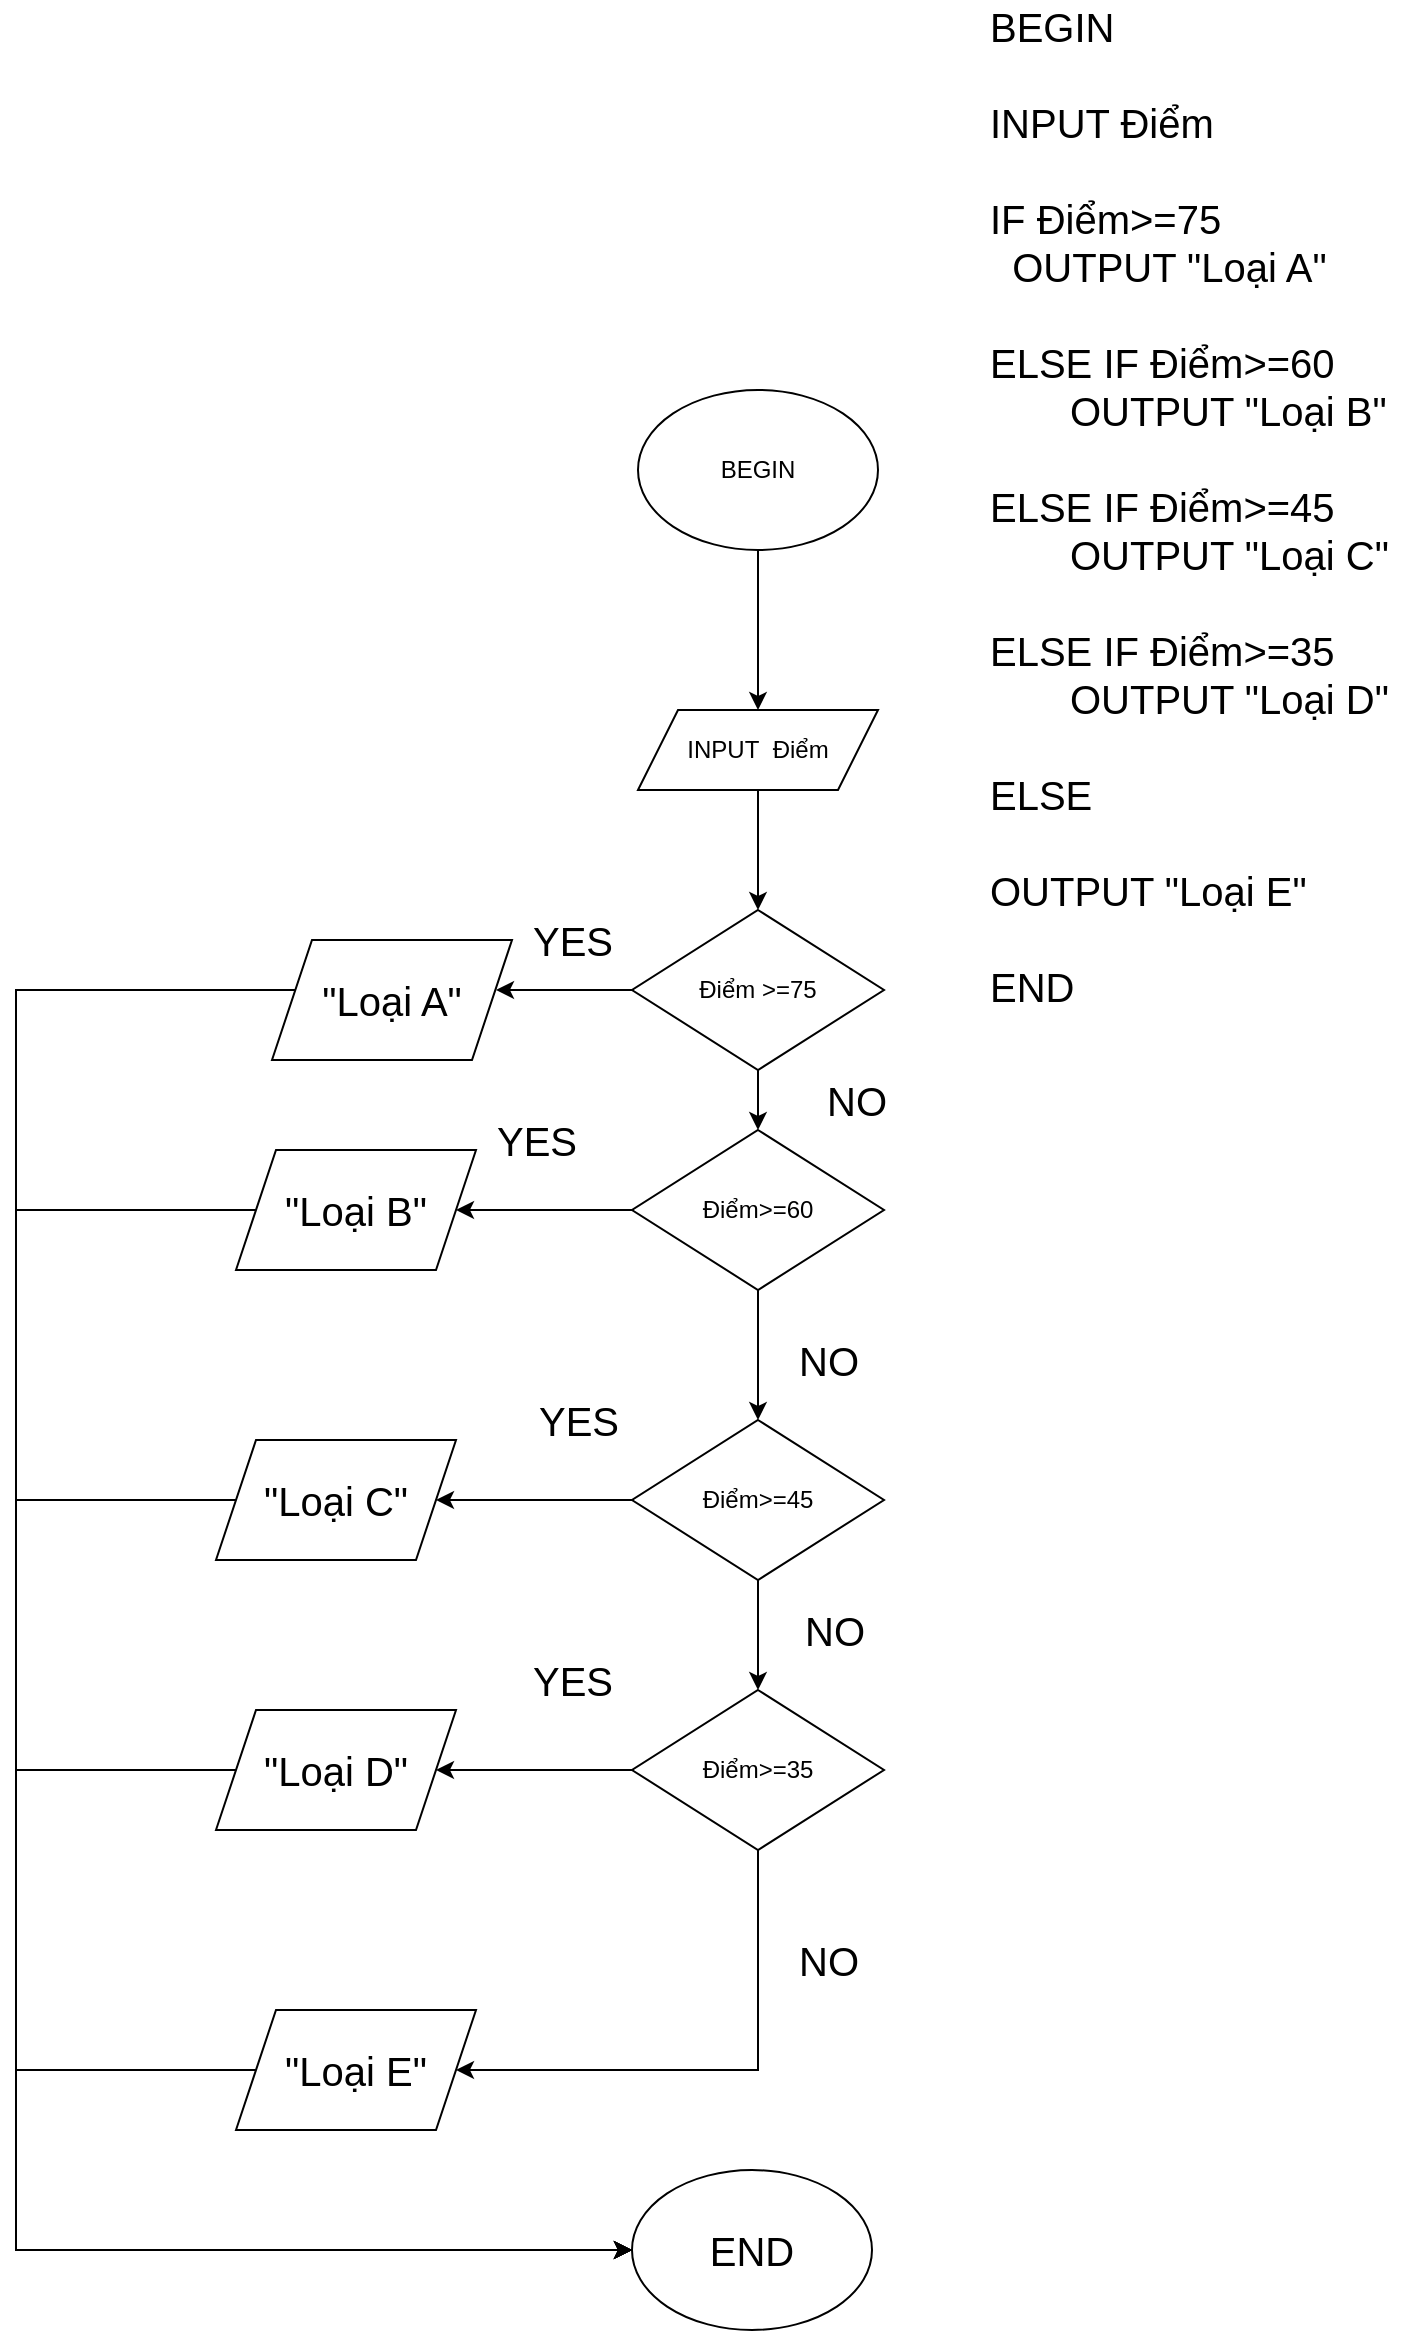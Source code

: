 <mxfile version="13.9.9" type="device"><diagram id="C5RBs43oDa-KdzZeNtuy" name="Page-1"><mxGraphModel dx="768" dy="1651" grid="1" gridSize="10" guides="1" tooltips="1" connect="1" arrows="1" fold="1" page="1" pageScale="1" pageWidth="827" pageHeight="1169" math="0" shadow="0"><root><mxCell id="WIyWlLk6GJQsqaUBKTNV-0"/><mxCell id="WIyWlLk6GJQsqaUBKTNV-1" parent="WIyWlLk6GJQsqaUBKTNV-0"/><mxCell id="p3cSNiQ3x5rMv0YpXpve-44" value="" style="edgeStyle=orthogonalEdgeStyle;rounded=0;orthogonalLoop=1;jettySize=auto;html=1;fontSize=20;" parent="WIyWlLk6GJQsqaUBKTNV-1" source="p3cSNiQ3x5rMv0YpXpve-0" target="p3cSNiQ3x5rMv0YpXpve-1" edge="1"><mxGeometry relative="1" as="geometry"/></mxCell><mxCell id="p3cSNiQ3x5rMv0YpXpve-0" value="BEGIN" style="ellipse;whiteSpace=wrap;html=1;" parent="WIyWlLk6GJQsqaUBKTNV-1" vertex="1"><mxGeometry x="371" y="-945" width="120" height="80" as="geometry"/></mxCell><mxCell id="p3cSNiQ3x5rMv0YpXpve-39" value="" style="edgeStyle=orthogonalEdgeStyle;rounded=0;orthogonalLoop=1;jettySize=auto;html=1;fontSize=20;" parent="WIyWlLk6GJQsqaUBKTNV-1" source="p3cSNiQ3x5rMv0YpXpve-1" target="p3cSNiQ3x5rMv0YpXpve-2" edge="1"><mxGeometry relative="1" as="geometry"/></mxCell><mxCell id="p3cSNiQ3x5rMv0YpXpve-1" value="INPUT&amp;nbsp; Điểm" style="shape=parallelogram;perimeter=parallelogramPerimeter;whiteSpace=wrap;html=1;fixedSize=1;" parent="WIyWlLk6GJQsqaUBKTNV-1" vertex="1"><mxGeometry x="371" y="-785" width="120" height="40" as="geometry"/></mxCell><mxCell id="p3cSNiQ3x5rMv0YpXpve-25" style="edgeStyle=orthogonalEdgeStyle;rounded=0;orthogonalLoop=1;jettySize=auto;html=1;exitX=0;exitY=0.5;exitDx=0;exitDy=0;entryX=1;entryY=0.5;entryDx=0;entryDy=0;fontSize=20;" parent="WIyWlLk6GJQsqaUBKTNV-1" source="p3cSNiQ3x5rMv0YpXpve-2" edge="1"><mxGeometry relative="1" as="geometry"><mxPoint x="300" y="-645" as="targetPoint"/></mxGeometry></mxCell><mxCell id="p3cSNiQ3x5rMv0YpXpve-31" style="edgeStyle=orthogonalEdgeStyle;rounded=0;orthogonalLoop=1;jettySize=auto;html=1;fontSize=20;" parent="WIyWlLk6GJQsqaUBKTNV-1" source="p3cSNiQ3x5rMv0YpXpve-2" target="p3cSNiQ3x5rMv0YpXpve-10" edge="1"><mxGeometry relative="1" as="geometry"/></mxCell><mxCell id="p3cSNiQ3x5rMv0YpXpve-2" value="Điểm &amp;gt;=75" style="rhombus;whiteSpace=wrap;html=1;" parent="WIyWlLk6GJQsqaUBKTNV-1" vertex="1"><mxGeometry x="368" y="-685" width="126" height="80" as="geometry"/></mxCell><mxCell id="p3cSNiQ3x5rMv0YpXpve-37" value="" style="edgeStyle=orthogonalEdgeStyle;rounded=0;orthogonalLoop=1;jettySize=auto;html=1;fontSize=20;" parent="WIyWlLk6GJQsqaUBKTNV-1" source="p3cSNiQ3x5rMv0YpXpve-4" target="p3cSNiQ3x5rMv0YpXpve-18" edge="1"><mxGeometry relative="1" as="geometry"/></mxCell><mxCell id="p3cSNiQ3x5rMv0YpXpve-85" style="edgeStyle=orthogonalEdgeStyle;rounded=0;orthogonalLoop=1;jettySize=auto;html=1;entryX=1;entryY=0.5;entryDx=0;entryDy=0;fontSize=20;" parent="WIyWlLk6GJQsqaUBKTNV-1" source="p3cSNiQ3x5rMv0YpXpve-4" target="p3cSNiQ3x5rMv0YpXpve-77" edge="1"><mxGeometry relative="1" as="geometry"/></mxCell><mxCell id="p3cSNiQ3x5rMv0YpXpve-4" value="Điểm&amp;gt;=45" style="rhombus;whiteSpace=wrap;html=1;" parent="WIyWlLk6GJQsqaUBKTNV-1" vertex="1"><mxGeometry x="368" y="-430" width="126" height="80" as="geometry"/></mxCell><mxCell id="p3cSNiQ3x5rMv0YpXpve-26" style="edgeStyle=orthogonalEdgeStyle;rounded=0;orthogonalLoop=1;jettySize=auto;html=1;entryX=1;entryY=0.5;entryDx=0;entryDy=0;fontSize=20;" parent="WIyWlLk6GJQsqaUBKTNV-1" source="p3cSNiQ3x5rMv0YpXpve-10" target="p3cSNiQ3x5rMv0YpXpve-76" edge="1"><mxGeometry relative="1" as="geometry"><mxPoint x="300" y="-535" as="targetPoint"/></mxGeometry></mxCell><mxCell id="p3cSNiQ3x5rMv0YpXpve-35" value="" style="edgeStyle=orthogonalEdgeStyle;rounded=0;orthogonalLoop=1;jettySize=auto;html=1;fontSize=20;" parent="WIyWlLk6GJQsqaUBKTNV-1" source="p3cSNiQ3x5rMv0YpXpve-10" target="p3cSNiQ3x5rMv0YpXpve-4" edge="1"><mxGeometry relative="1" as="geometry"/></mxCell><mxCell id="p3cSNiQ3x5rMv0YpXpve-10" value="Điểm&amp;gt;=60" style="rhombus;whiteSpace=wrap;html=1;" parent="WIyWlLk6GJQsqaUBKTNV-1" vertex="1"><mxGeometry x="368" y="-575" width="126" height="80" as="geometry"/></mxCell><mxCell id="p3cSNiQ3x5rMv0YpXpve-62" style="edgeStyle=orthogonalEdgeStyle;rounded=0;orthogonalLoop=1;jettySize=auto;html=1;entryX=0;entryY=0.5;entryDx=0;entryDy=0;fontSize=20;" parent="WIyWlLk6GJQsqaUBKTNV-1" edge="1"><mxGeometry relative="1" as="geometry"><mxPoint x="180" y="-105" as="sourcePoint"/><mxPoint x="368" y="-15" as="targetPoint"/><Array as="points"><mxPoint x="60" y="-105"/><mxPoint x="60" y="-15"/></Array></mxGeometry></mxCell><mxCell id="p3cSNiQ3x5rMv0YpXpve-81" style="edgeStyle=orthogonalEdgeStyle;rounded=0;orthogonalLoop=1;jettySize=auto;html=1;entryX=1;entryY=0.5;entryDx=0;entryDy=0;fontSize=20;" parent="WIyWlLk6GJQsqaUBKTNV-1" source="p3cSNiQ3x5rMv0YpXpve-18" target="p3cSNiQ3x5rMv0YpXpve-79" edge="1"><mxGeometry relative="1" as="geometry"/></mxCell><mxCell id="p3cSNiQ3x5rMv0YpXpve-82" style="edgeStyle=orthogonalEdgeStyle;rounded=0;orthogonalLoop=1;jettySize=auto;html=1;entryX=1;entryY=0.5;entryDx=0;entryDy=0;fontSize=20;" parent="WIyWlLk6GJQsqaUBKTNV-1" source="p3cSNiQ3x5rMv0YpXpve-18" target="p3cSNiQ3x5rMv0YpXpve-80" edge="1"><mxGeometry relative="1" as="geometry"><Array as="points"><mxPoint x="431" y="-255"/><mxPoint x="431" y="-105"/></Array></mxGeometry></mxCell><mxCell id="p3cSNiQ3x5rMv0YpXpve-18" value="Điểm&amp;gt;=35" style="rhombus;whiteSpace=wrap;html=1;" parent="WIyWlLk6GJQsqaUBKTNV-1" vertex="1"><mxGeometry x="368" y="-295" width="126" height="80" as="geometry"/></mxCell><mxCell id="p3cSNiQ3x5rMv0YpXpve-49" style="edgeStyle=orthogonalEdgeStyle;rounded=0;orthogonalLoop=1;jettySize=auto;html=1;entryX=0;entryY=0.5;entryDx=0;entryDy=0;fontSize=20;" parent="WIyWlLk6GJQsqaUBKTNV-1" edge="1"><mxGeometry relative="1" as="geometry"><mxPoint x="201" y="-645" as="sourcePoint"/><mxPoint x="368" y="-15" as="targetPoint"/><Array as="points"><mxPoint x="60" y="-645"/><mxPoint x="60" y="-15"/></Array></mxGeometry></mxCell><mxCell id="p3cSNiQ3x5rMv0YpXpve-57" style="edgeStyle=orthogonalEdgeStyle;rounded=0;orthogonalLoop=1;jettySize=auto;html=1;entryX=0;entryY=0.5;entryDx=0;entryDy=0;fontSize=20;" parent="WIyWlLk6GJQsqaUBKTNV-1" edge="1"><mxGeometry relative="1" as="geometry"><mxPoint x="180" y="-535" as="sourcePoint"/><mxPoint x="368" y="-15" as="targetPoint"/><Array as="points"><mxPoint x="60" y="-535"/><mxPoint x="60" y="-15"/></Array></mxGeometry></mxCell><mxCell id="p3cSNiQ3x5rMv0YpXpve-58" style="edgeStyle=orthogonalEdgeStyle;rounded=0;orthogonalLoop=1;jettySize=auto;html=1;entryX=0;entryY=0.5;entryDx=0;entryDy=0;fontSize=20;" parent="WIyWlLk6GJQsqaUBKTNV-1" edge="1"><mxGeometry relative="1" as="geometry"><mxPoint x="180" y="-390" as="sourcePoint"/><mxPoint x="368" y="-15" as="targetPoint"/><Array as="points"><mxPoint x="60" y="-390"/><mxPoint x="60" y="-15"/></Array></mxGeometry></mxCell><mxCell id="p3cSNiQ3x5rMv0YpXpve-60" style="edgeStyle=orthogonalEdgeStyle;rounded=0;orthogonalLoop=1;jettySize=auto;html=1;entryX=0;entryY=0.5;entryDx=0;entryDy=0;fontSize=20;" parent="WIyWlLk6GJQsqaUBKTNV-1" edge="1"><mxGeometry relative="1" as="geometry"><mxPoint x="180" y="-255" as="sourcePoint"/><mxPoint x="368" y="-15" as="targetPoint"/><Array as="points"><mxPoint x="60" y="-255"/><mxPoint x="60" y="-15"/></Array></mxGeometry></mxCell><mxCell id="p3cSNiQ3x5rMv0YpXpve-63" value="YES" style="text;html=1;resizable=0;autosize=1;align=center;verticalAlign=middle;points=[];fillColor=none;strokeColor=none;rounded=0;fontSize=20;" parent="WIyWlLk6GJQsqaUBKTNV-1" vertex="1"><mxGeometry x="308" y="-685" width="60" height="30" as="geometry"/></mxCell><mxCell id="p3cSNiQ3x5rMv0YpXpve-64" value="YES" style="text;html=1;resizable=0;autosize=1;align=center;verticalAlign=middle;points=[];fillColor=none;strokeColor=none;rounded=0;fontSize=20;" parent="WIyWlLk6GJQsqaUBKTNV-1" vertex="1"><mxGeometry x="290" y="-585" width="60" height="30" as="geometry"/></mxCell><mxCell id="p3cSNiQ3x5rMv0YpXpve-65" value="YES" style="text;html=1;resizable=0;autosize=1;align=center;verticalAlign=middle;points=[];fillColor=none;strokeColor=none;rounded=0;fontSize=20;" parent="WIyWlLk6GJQsqaUBKTNV-1" vertex="1"><mxGeometry x="311" y="-445" width="60" height="30" as="geometry"/></mxCell><mxCell id="p3cSNiQ3x5rMv0YpXpve-66" value="YES" style="text;html=1;resizable=0;autosize=1;align=center;verticalAlign=middle;points=[];fillColor=none;strokeColor=none;rounded=0;fontSize=20;" parent="WIyWlLk6GJQsqaUBKTNV-1" vertex="1"><mxGeometry x="308" y="-315" width="60" height="30" as="geometry"/></mxCell><mxCell id="p3cSNiQ3x5rMv0YpXpve-68" value="NO" style="text;html=1;resizable=0;autosize=1;align=center;verticalAlign=middle;points=[];fillColor=none;strokeColor=none;rounded=0;fontSize=20;" parent="WIyWlLk6GJQsqaUBKTNV-1" vertex="1"><mxGeometry x="455" y="-605" width="50" height="30" as="geometry"/></mxCell><mxCell id="p3cSNiQ3x5rMv0YpXpve-69" value="NO" style="text;html=1;resizable=0;autosize=1;align=center;verticalAlign=middle;points=[];fillColor=none;strokeColor=none;rounded=0;fontSize=20;" parent="WIyWlLk6GJQsqaUBKTNV-1" vertex="1"><mxGeometry x="441" y="-475" width="50" height="30" as="geometry"/></mxCell><mxCell id="p3cSNiQ3x5rMv0YpXpve-70" value="NO" style="text;html=1;resizable=0;autosize=1;align=center;verticalAlign=middle;points=[];fillColor=none;strokeColor=none;rounded=0;fontSize=20;" parent="WIyWlLk6GJQsqaUBKTNV-1" vertex="1"><mxGeometry x="444" y="-340.5" width="50" height="30" as="geometry"/></mxCell><mxCell id="p3cSNiQ3x5rMv0YpXpve-71" value="NO" style="text;html=1;resizable=0;autosize=1;align=center;verticalAlign=middle;points=[];fillColor=none;strokeColor=none;rounded=0;fontSize=20;" parent="WIyWlLk6GJQsqaUBKTNV-1" vertex="1"><mxGeometry x="441" y="-175" width="50" height="30" as="geometry"/></mxCell><mxCell id="p3cSNiQ3x5rMv0YpXpve-76" value="&quot;Loại B&quot;" style="shape=parallelogram;perimeter=parallelogramPerimeter;whiteSpace=wrap;html=1;fixedSize=1;fontSize=20;" parent="WIyWlLk6GJQsqaUBKTNV-1" vertex="1"><mxGeometry x="170" y="-565" width="120" height="60" as="geometry"/></mxCell><mxCell id="p3cSNiQ3x5rMv0YpXpve-77" value="&quot;Loại C&quot;" style="shape=parallelogram;perimeter=parallelogramPerimeter;whiteSpace=wrap;html=1;fixedSize=1;fontSize=20;" parent="WIyWlLk6GJQsqaUBKTNV-1" vertex="1"><mxGeometry x="160" y="-420" width="120" height="60" as="geometry"/></mxCell><mxCell id="p3cSNiQ3x5rMv0YpXpve-79" value="&quot;Loại D&quot;" style="shape=parallelogram;perimeter=parallelogramPerimeter;whiteSpace=wrap;html=1;fixedSize=1;fontSize=20;" parent="WIyWlLk6GJQsqaUBKTNV-1" vertex="1"><mxGeometry x="160" y="-285" width="120" height="60" as="geometry"/></mxCell><mxCell id="p3cSNiQ3x5rMv0YpXpve-80" value="&quot;Loại E&quot;" style="shape=parallelogram;perimeter=parallelogramPerimeter;whiteSpace=wrap;html=1;fixedSize=1;fontSize=20;" parent="WIyWlLk6GJQsqaUBKTNV-1" vertex="1"><mxGeometry x="170" y="-135" width="120" height="60" as="geometry"/></mxCell><mxCell id="p3cSNiQ3x5rMv0YpXpve-83" value="BEGIN&lt;br&gt;&lt;br&gt;INPUT Điểm&lt;br&gt;&lt;br&gt;IF Điểm&amp;gt;=75&lt;br&gt;&amp;nbsp;&amp;nbsp;&lt;span&gt;OUTPUT &quot;Loại A&quot;&lt;/span&gt;&lt;br&gt;&lt;br&gt;ELSE IF Điểm&amp;gt;=60&lt;br&gt;&lt;blockquote style=&quot;margin: 0 0 0 40px ; border: none ; padding: 0px&quot;&gt;OUTPUT &quot;Loại B&quot;&lt;/blockquote&gt;&lt;blockquote style=&quot;margin: 0 0 0 40px ; border: none ; padding: 0px&quot;&gt;&lt;br&gt;&lt;/blockquote&gt;ELSE IF Điểm&amp;gt;=45&lt;br&gt;&lt;blockquote style=&quot;margin: 0px 0px 0px 40px ; border: none ; padding: 0px&quot;&gt;OUTPUT &quot;Loại C&quot;&lt;/blockquote&gt;&lt;br&gt;ELSE IF Điểm&amp;gt;=35&lt;br&gt;&lt;blockquote style=&quot;margin: 0px 0px 0px 40px ; border: none ; padding: 0px&quot;&gt;OUTPUT &quot;Loại D&quot;&lt;/blockquote&gt;&lt;br&gt;ELSE&amp;nbsp;&amp;nbsp;&lt;br&gt;&lt;span&gt;&lt;br&gt;OUTPUT &quot;Loại E&quot;&lt;br&gt;&lt;/span&gt;&lt;br&gt;END&lt;br&gt;&lt;blockquote style=&quot;margin: 0px 0px 0px 40px ; border: none ; padding: 0px&quot;&gt;&lt;br&gt;&lt;/blockquote&gt;" style="text;html=1;resizable=0;autosize=1;align=left;verticalAlign=middle;points=[];fillColor=none;strokeColor=none;rounded=0;fontSize=20;" parent="WIyWlLk6GJQsqaUBKTNV-1" vertex="1"><mxGeometry x="545" y="-1140" width="210" height="530" as="geometry"/></mxCell><mxCell id="p3cSNiQ3x5rMv0YpXpve-84" value="END" style="ellipse;whiteSpace=wrap;html=1;fontSize=20;" parent="WIyWlLk6GJQsqaUBKTNV-1" vertex="1"><mxGeometry x="368" y="-55" width="120" height="80" as="geometry"/></mxCell><mxCell id="wRBKuyGjdupJXtXM13uI-0" value="&quot;Loại A&quot;" style="shape=parallelogram;perimeter=parallelogramPerimeter;whiteSpace=wrap;html=1;fixedSize=1;fontSize=20;" vertex="1" parent="WIyWlLk6GJQsqaUBKTNV-1"><mxGeometry x="188" y="-670" width="120" height="60" as="geometry"/></mxCell></root></mxGraphModel></diagram></mxfile>